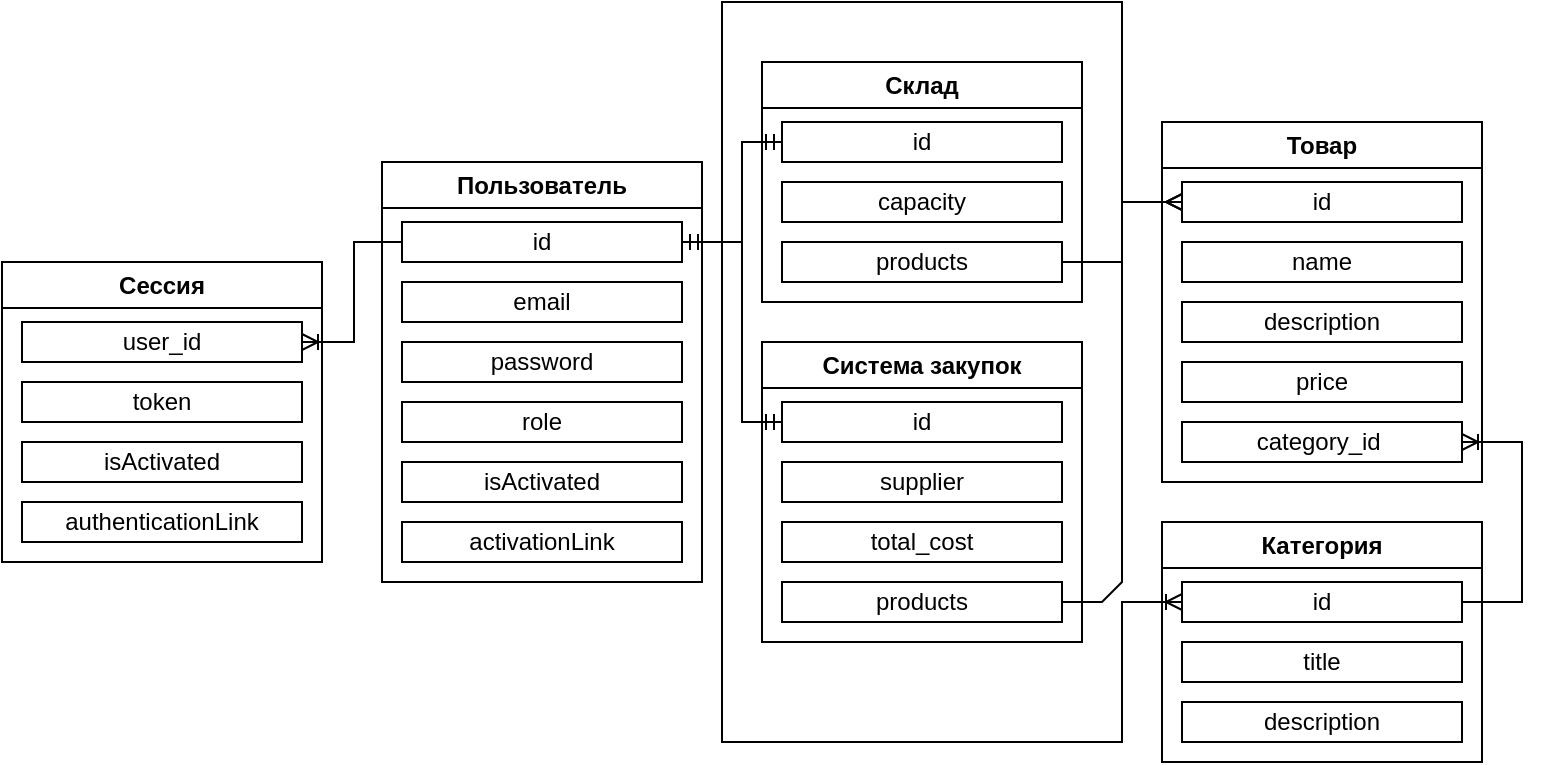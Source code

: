 <mxfile version="24.4.10" type="device">
  <diagram name="Страница — 1" id="RxkQFPi6fSgSoW909VDy">
    <mxGraphModel dx="1195" dy="622" grid="1" gridSize="10" guides="1" tooltips="1" connect="1" arrows="1" fold="1" page="1" pageScale="1" pageWidth="827" pageHeight="1169" math="0" shadow="0">
      <root>
        <mxCell id="0" />
        <mxCell id="1" parent="0" />
        <mxCell id="MYW-IUsW-p-ELHDGoc3k-1" value="Пользователь" style="swimlane;whiteSpace=wrap;html=1;" vertex="1" parent="1">
          <mxGeometry x="210" y="250" width="160" height="210" as="geometry" />
        </mxCell>
        <mxCell id="MYW-IUsW-p-ELHDGoc3k-2" value="id" style="rounded=0;whiteSpace=wrap;html=1;" vertex="1" parent="MYW-IUsW-p-ELHDGoc3k-1">
          <mxGeometry x="10" y="30" width="140" height="20" as="geometry" />
        </mxCell>
        <mxCell id="MYW-IUsW-p-ELHDGoc3k-5" value="email" style="rounded=0;whiteSpace=wrap;html=1;" vertex="1" parent="MYW-IUsW-p-ELHDGoc3k-1">
          <mxGeometry x="10" y="60" width="140" height="20" as="geometry" />
        </mxCell>
        <mxCell id="MYW-IUsW-p-ELHDGoc3k-6" value="password" style="rounded=0;whiteSpace=wrap;html=1;" vertex="1" parent="MYW-IUsW-p-ELHDGoc3k-1">
          <mxGeometry x="10" y="90" width="140" height="20" as="geometry" />
        </mxCell>
        <mxCell id="MYW-IUsW-p-ELHDGoc3k-7" value="role" style="rounded=0;whiteSpace=wrap;html=1;" vertex="1" parent="MYW-IUsW-p-ELHDGoc3k-1">
          <mxGeometry x="10" y="120" width="140" height="20" as="geometry" />
        </mxCell>
        <mxCell id="MYW-IUsW-p-ELHDGoc3k-8" value="isActivated" style="rounded=0;whiteSpace=wrap;html=1;" vertex="1" parent="MYW-IUsW-p-ELHDGoc3k-1">
          <mxGeometry x="10" y="150" width="140" height="20" as="geometry" />
        </mxCell>
        <mxCell id="MYW-IUsW-p-ELHDGoc3k-9" value="activationLink" style="rounded=0;whiteSpace=wrap;html=1;" vertex="1" parent="MYW-IUsW-p-ELHDGoc3k-1">
          <mxGeometry x="10" y="180" width="140" height="20" as="geometry" />
        </mxCell>
        <mxCell id="MYW-IUsW-p-ELHDGoc3k-10" value="&lt;strong&gt;Сессия&lt;/strong&gt;" style="swimlane;whiteSpace=wrap;html=1;" vertex="1" parent="1">
          <mxGeometry x="20" y="300" width="160" height="150" as="geometry" />
        </mxCell>
        <mxCell id="MYW-IUsW-p-ELHDGoc3k-11" value="user_id" style="rounded=0;whiteSpace=wrap;html=1;" vertex="1" parent="MYW-IUsW-p-ELHDGoc3k-10">
          <mxGeometry x="10" y="30" width="140" height="20" as="geometry" />
        </mxCell>
        <mxCell id="MYW-IUsW-p-ELHDGoc3k-12" value="token" style="rounded=0;whiteSpace=wrap;html=1;" vertex="1" parent="MYW-IUsW-p-ELHDGoc3k-10">
          <mxGeometry x="10" y="60" width="140" height="20" as="geometry" />
        </mxCell>
        <mxCell id="MYW-IUsW-p-ELHDGoc3k-13" value="isActivated" style="rounded=0;whiteSpace=wrap;html=1;" vertex="1" parent="MYW-IUsW-p-ELHDGoc3k-10">
          <mxGeometry x="10" y="90" width="140" height="20" as="geometry" />
        </mxCell>
        <mxCell id="MYW-IUsW-p-ELHDGoc3k-14" value="authenticationLink" style="rounded=0;whiteSpace=wrap;html=1;" vertex="1" parent="MYW-IUsW-p-ELHDGoc3k-10">
          <mxGeometry x="10" y="120" width="140" height="20" as="geometry" />
        </mxCell>
        <mxCell id="MYW-IUsW-p-ELHDGoc3k-17" value="&lt;strong&gt;Категория&lt;/strong&gt;" style="swimlane;whiteSpace=wrap;html=1;" vertex="1" parent="1">
          <mxGeometry x="600" y="430" width="160" height="120" as="geometry" />
        </mxCell>
        <mxCell id="MYW-IUsW-p-ELHDGoc3k-18" value="id" style="rounded=0;whiteSpace=wrap;html=1;" vertex="1" parent="MYW-IUsW-p-ELHDGoc3k-17">
          <mxGeometry x="10" y="30" width="140" height="20" as="geometry" />
        </mxCell>
        <mxCell id="MYW-IUsW-p-ELHDGoc3k-19" value="title" style="rounded=0;whiteSpace=wrap;html=1;" vertex="1" parent="MYW-IUsW-p-ELHDGoc3k-17">
          <mxGeometry x="10" y="60" width="140" height="20" as="geometry" />
        </mxCell>
        <mxCell id="MYW-IUsW-p-ELHDGoc3k-20" value="description" style="rounded=0;whiteSpace=wrap;html=1;" vertex="1" parent="MYW-IUsW-p-ELHDGoc3k-17">
          <mxGeometry x="10" y="90" width="140" height="20" as="geometry" />
        </mxCell>
        <mxCell id="MYW-IUsW-p-ELHDGoc3k-22" value="&lt;strong&gt;Склад&lt;/strong&gt;" style="swimlane;whiteSpace=wrap;html=1;" vertex="1" parent="1">
          <mxGeometry x="400" y="200" width="160" height="120" as="geometry" />
        </mxCell>
        <mxCell id="MYW-IUsW-p-ELHDGoc3k-23" value="id" style="rounded=0;whiteSpace=wrap;html=1;" vertex="1" parent="MYW-IUsW-p-ELHDGoc3k-22">
          <mxGeometry x="10" y="30" width="140" height="20" as="geometry" />
        </mxCell>
        <mxCell id="MYW-IUsW-p-ELHDGoc3k-24" value="capacity" style="rounded=0;whiteSpace=wrap;html=1;" vertex="1" parent="MYW-IUsW-p-ELHDGoc3k-22">
          <mxGeometry x="10" y="60" width="140" height="20" as="geometry" />
        </mxCell>
        <mxCell id="MYW-IUsW-p-ELHDGoc3k-25" value="products" style="rounded=0;whiteSpace=wrap;html=1;" vertex="1" parent="MYW-IUsW-p-ELHDGoc3k-22">
          <mxGeometry x="10" y="90" width="140" height="20" as="geometry" />
        </mxCell>
        <mxCell id="MYW-IUsW-p-ELHDGoc3k-26" value="Товар" style="swimlane;whiteSpace=wrap;html=1;" vertex="1" parent="1">
          <mxGeometry x="600" y="230" width="160" height="180" as="geometry" />
        </mxCell>
        <mxCell id="MYW-IUsW-p-ELHDGoc3k-27" value="id" style="rounded=0;whiteSpace=wrap;html=1;" vertex="1" parent="MYW-IUsW-p-ELHDGoc3k-26">
          <mxGeometry x="10" y="30" width="140" height="20" as="geometry" />
        </mxCell>
        <mxCell id="MYW-IUsW-p-ELHDGoc3k-28" value="name" style="rounded=0;whiteSpace=wrap;html=1;" vertex="1" parent="MYW-IUsW-p-ELHDGoc3k-26">
          <mxGeometry x="10" y="60" width="140" height="20" as="geometry" />
        </mxCell>
        <mxCell id="MYW-IUsW-p-ELHDGoc3k-29" value="description" style="rounded=0;whiteSpace=wrap;html=1;" vertex="1" parent="MYW-IUsW-p-ELHDGoc3k-26">
          <mxGeometry x="10" y="90" width="140" height="20" as="geometry" />
        </mxCell>
        <mxCell id="MYW-IUsW-p-ELHDGoc3k-30" value="price" style="rounded=0;whiteSpace=wrap;html=1;" vertex="1" parent="MYW-IUsW-p-ELHDGoc3k-26">
          <mxGeometry x="10" y="120" width="140" height="20" as="geometry" />
        </mxCell>
        <mxCell id="MYW-IUsW-p-ELHDGoc3k-31" value="category_id&amp;nbsp;" style="rounded=0;whiteSpace=wrap;html=1;" vertex="1" parent="MYW-IUsW-p-ELHDGoc3k-26">
          <mxGeometry x="10" y="150" width="140" height="20" as="geometry" />
        </mxCell>
        <mxCell id="MYW-IUsW-p-ELHDGoc3k-33" value="Система закупок" style="swimlane;whiteSpace=wrap;html=1;" vertex="1" parent="1">
          <mxGeometry x="400" y="340" width="160" height="150" as="geometry" />
        </mxCell>
        <mxCell id="MYW-IUsW-p-ELHDGoc3k-34" value="id" style="rounded=0;whiteSpace=wrap;html=1;" vertex="1" parent="MYW-IUsW-p-ELHDGoc3k-33">
          <mxGeometry x="10" y="30" width="140" height="20" as="geometry" />
        </mxCell>
        <mxCell id="MYW-IUsW-p-ELHDGoc3k-36" value="supplier" style="rounded=0;whiteSpace=wrap;html=1;" vertex="1" parent="MYW-IUsW-p-ELHDGoc3k-33">
          <mxGeometry x="10" y="60" width="140" height="20" as="geometry" />
        </mxCell>
        <mxCell id="MYW-IUsW-p-ELHDGoc3k-38" value="total_cost" style="rounded=0;whiteSpace=wrap;html=1;" vertex="1" parent="MYW-IUsW-p-ELHDGoc3k-33">
          <mxGeometry x="10" y="90" width="140" height="20" as="geometry" />
        </mxCell>
        <mxCell id="MYW-IUsW-p-ELHDGoc3k-39" value="products" style="rounded=0;whiteSpace=wrap;html=1;" vertex="1" parent="MYW-IUsW-p-ELHDGoc3k-33">
          <mxGeometry x="10" y="120" width="140" height="20" as="geometry" />
        </mxCell>
        <mxCell id="MYW-IUsW-p-ELHDGoc3k-47" value="" style="endArrow=ERoneToMany;html=1;rounded=0;exitX=0;exitY=0.5;exitDx=0;exitDy=0;entryX=1;entryY=0.5;entryDx=0;entryDy=0;endFill=0;" edge="1" parent="1" source="MYW-IUsW-p-ELHDGoc3k-2" target="MYW-IUsW-p-ELHDGoc3k-11">
          <mxGeometry width="50" height="50" relative="1" as="geometry">
            <mxPoint x="246" y="360" as="sourcePoint" />
            <mxPoint x="206" y="290" as="targetPoint" />
            <Array as="points">
              <mxPoint x="196" y="290" />
              <mxPoint x="196" y="340" />
            </Array>
          </mxGeometry>
        </mxCell>
        <mxCell id="MYW-IUsW-p-ELHDGoc3k-50" value="" style="endArrow=ERmandOne;html=1;rounded=0;exitX=1;exitY=0.5;exitDx=0;exitDy=0;entryX=0;entryY=0.5;entryDx=0;entryDy=0;startArrow=ERmandOne;startFill=0;endFill=0;" edge="1" parent="1" source="MYW-IUsW-p-ELHDGoc3k-2" target="MYW-IUsW-p-ELHDGoc3k-23">
          <mxGeometry width="50" height="50" relative="1" as="geometry">
            <mxPoint x="380" y="370" as="sourcePoint" />
            <mxPoint x="430" y="320" as="targetPoint" />
            <Array as="points">
              <mxPoint x="390" y="290" />
              <mxPoint x="390" y="240" />
            </Array>
          </mxGeometry>
        </mxCell>
        <mxCell id="MYW-IUsW-p-ELHDGoc3k-51" value="" style="endArrow=ERmandOne;html=1;rounded=0;entryX=0;entryY=0.5;entryDx=0;entryDy=0;startArrow=ERmandOne;startFill=0;endFill=0;" edge="1" parent="1" target="MYW-IUsW-p-ELHDGoc3k-34">
          <mxGeometry width="50" height="50" relative="1" as="geometry">
            <mxPoint x="360" y="290" as="sourcePoint" />
            <mxPoint x="420" y="250" as="targetPoint" />
            <Array as="points">
              <mxPoint x="390" y="290" />
              <mxPoint x="390" y="380" />
            </Array>
          </mxGeometry>
        </mxCell>
        <mxCell id="MYW-IUsW-p-ELHDGoc3k-52" value="" style="endArrow=none;html=1;rounded=0;exitX=1;exitY=0.5;exitDx=0;exitDy=0;entryX=1;entryY=0.5;entryDx=0;entryDy=0;startArrow=ERoneToMany;startFill=0;" edge="1" parent="1" source="MYW-IUsW-p-ELHDGoc3k-31" target="MYW-IUsW-p-ELHDGoc3k-18">
          <mxGeometry width="50" height="50" relative="1" as="geometry">
            <mxPoint x="380" y="370" as="sourcePoint" />
            <mxPoint x="430" y="320" as="targetPoint" />
            <Array as="points">
              <mxPoint x="780" y="390" />
              <mxPoint x="780" y="470" />
            </Array>
          </mxGeometry>
        </mxCell>
        <mxCell id="MYW-IUsW-p-ELHDGoc3k-53" value="" style="endArrow=ERmany;html=1;rounded=0;exitX=1;exitY=0.5;exitDx=0;exitDy=0;entryX=0;entryY=0.5;entryDx=0;entryDy=0;endFill=0;" edge="1" parent="1" source="MYW-IUsW-p-ELHDGoc3k-25" target="MYW-IUsW-p-ELHDGoc3k-27">
          <mxGeometry width="50" height="50" relative="1" as="geometry">
            <mxPoint x="410" y="550" as="sourcePoint" />
            <mxPoint x="460" y="500" as="targetPoint" />
            <Array as="points">
              <mxPoint x="580" y="300" />
              <mxPoint x="580" y="270" />
            </Array>
          </mxGeometry>
        </mxCell>
        <mxCell id="MYW-IUsW-p-ELHDGoc3k-54" value="" style="endArrow=ERmany;html=1;rounded=0;exitX=1;exitY=0.5;exitDx=0;exitDy=0;entryX=0;entryY=0.5;entryDx=0;entryDy=0;endFill=0;" edge="1" parent="1" source="MYW-IUsW-p-ELHDGoc3k-39" target="MYW-IUsW-p-ELHDGoc3k-27">
          <mxGeometry width="50" height="50" relative="1" as="geometry">
            <mxPoint x="550" y="380" as="sourcePoint" />
            <mxPoint x="610" y="460" as="targetPoint" />
            <Array as="points">
              <mxPoint x="570" y="470" />
              <mxPoint x="580" y="460" />
              <mxPoint x="580" y="270" />
            </Array>
          </mxGeometry>
        </mxCell>
        <mxCell id="MYW-IUsW-p-ELHDGoc3k-55" value="" style="endArrow=none;html=1;rounded=0;exitX=1;exitY=0.5;exitDx=0;exitDy=0;entryX=0;entryY=0.5;entryDx=0;entryDy=0;" edge="1" parent="1" source="MYW-IUsW-p-ELHDGoc3k-2" target="MYW-IUsW-p-ELHDGoc3k-27">
          <mxGeometry width="50" height="50" relative="1" as="geometry">
            <mxPoint x="420" y="580" as="sourcePoint" />
            <mxPoint x="480" y="170" as="targetPoint" />
            <Array as="points">
              <mxPoint x="380" y="290" />
              <mxPoint x="380" y="170" />
              <mxPoint x="480" y="170" />
              <mxPoint x="580" y="170" />
              <mxPoint x="580" y="270" />
            </Array>
          </mxGeometry>
        </mxCell>
        <mxCell id="MYW-IUsW-p-ELHDGoc3k-57" value="" style="endArrow=ERoneToMany;html=1;rounded=0;exitX=1;exitY=0.5;exitDx=0;exitDy=0;entryX=0;entryY=0.5;entryDx=0;entryDy=0;endFill=0;" edge="1" parent="1" source="MYW-IUsW-p-ELHDGoc3k-2" target="MYW-IUsW-p-ELHDGoc3k-18">
          <mxGeometry width="50" height="50" relative="1" as="geometry">
            <mxPoint x="380" y="610" as="sourcePoint" />
            <mxPoint x="430" y="560" as="targetPoint" />
            <Array as="points">
              <mxPoint x="380" y="290" />
              <mxPoint x="380" y="540" />
              <mxPoint x="480" y="540" />
              <mxPoint x="580" y="540" />
              <mxPoint x="580" y="470" />
            </Array>
          </mxGeometry>
        </mxCell>
      </root>
    </mxGraphModel>
  </diagram>
</mxfile>
